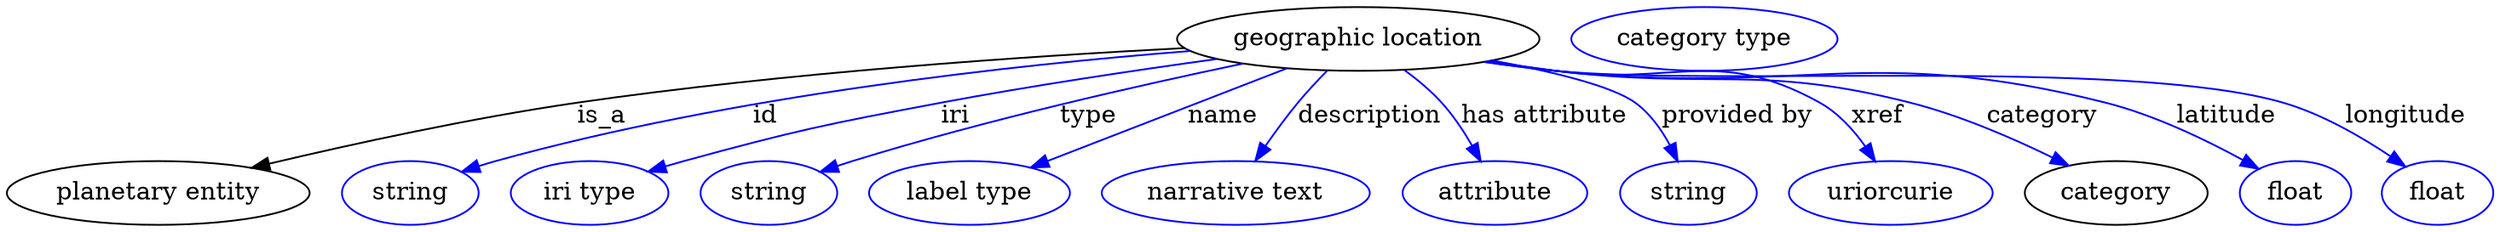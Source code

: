 digraph {
	graph [bb="0,0,1397.3,123"];
	node [label="\N"];
	"geographic location"	[height=0.5,
		label="geographic location",
		pos="759.14,105",
		width=2.8345];
	"planetary entity"	[height=0.5,
		pos="85.142,18",
		width=2.3651];
	"geographic location" -> "planetary entity"	[label=is_a,
		lp="334.14,61.5",
		pos="e,137.52,32.191 661.09,99.839 571.85,95.186 436.66,85.966 320.14,69 260.99,60.387 194.42,45.748 147.28,34.53"];
	id	[color=blue,
		height=0.5,
		label=string,
		pos="226.14,18",
		width=1.0652];
	"geographic location" -> id	[color=blue,
		label=id,
		lp="426.14,61.5",
		pos="e,255.13,29.99 664.67,98.157 565.82,90.336 406.85,72.909 274.14,36 271.03,35.135 267.84,34.172 264.64,33.155",
		style=solid];
	iri	[color=blue,
		height=0.5,
		label="iri type",
		pos="327.14,18",
		width=1.2277];
	"geographic location" -> iri	[color=blue,
		label=iri,
		lp="533.14,61.5",
		pos="e,360.43,29.938 679.55,93.641 634.16,87.347 576.3,78.673 525.14,69 460.63,56.801 444.51,53.205 381.14,36 377.56,35.029 373.87,33.974 \
370.17,32.883",
		style=solid];
	type	[color=blue,
		height=0.5,
		label=string,
		pos="428.14,18",
		width=1.0652];
	"geographic location" -> type	[color=blue,
		label=type,
		lp="607.14,61.5",
		pos="e,457.09,29.935 694.19,91.025 636.19,78.831 549.21,59.042 475.14,36 472.38,35.142 469.55,34.22 466.7,33.265",
		style=solid];
	name	[color=blue,
		height=0.5,
		label="label type",
		pos="541.14,18",
		width=1.5707];
	"geographic location" -> name	[color=blue,
		label=name,
		lp="684.14,61.5",
		pos="e,575.49,32.394 719.16,88.41 681.2,73.608 624.26,51.41 585.06,36.123",
		style=solid];
	description	[color=blue,
		height=0.5,
		label="narrative text",
		pos="691.14,18",
		width=2.0943];
	"geographic location" -> description	[color=blue,
		label=description,
		lp="764.64,61.5",
		pos="e,701.33,36.264 740.97,87.21 735.32,81.64 729.25,75.259 724.14,69 718.03,61.506 712,52.858 706.8,44.883",
		style=solid];
	"has attribute"	[color=blue,
		height=0.5,
		label=attribute,
		pos="836.14,18",
		width=1.4443];
	"geographic location" -> "has attribute"	[color=blue,
		label="has attribute",
		lp="863.14,61.5",
		pos="e,827.75,35.806 784.42,87.367 791.58,81.994 799.07,75.684 805.14,69 811.73,61.751 817.73,52.916 822.66,44.701",
		style=solid];
	"provided by"	[color=blue,
		height=0.5,
		label=string,
		pos="944.14,18",
		width=1.0652];
	"geographic location" -> "provided by"	[color=blue,
		label="provided by",
		lp="970.64,61.5",
		pos="e,938.11,35.857 834.21,92.77 866.99,86.721 900.95,78.54 914.14,69 922.45,62.987 928.89,53.899 933.63,45.113",
		style=solid];
	xref	[color=blue,
		height=0.5,
		label=uriorcurie,
		pos="1058.1,18",
		width=1.5887];
	"geographic location" -> xref	[color=blue,
		label=xref,
		lp="1049.6,61.5",
		pos="e,1049,35.829 832.54,92.44 845.07,90.557 857.98,88.676 870.14,87 935.35,78.017 959.47,100.72 1017.1,69 1027.7,63.201 1036.6,53.492 \
1043.4,44.165",
		style=solid];
	category	[height=0.5,
		pos="1185.1,18",
		width=1.4263];
	"geographic location" -> category	[color=blue,
		label=category,
		lp="1143.6,61.5",
		pos="e,1158.1,33.447 831.6,92.248 844.42,90.356 857.66,88.522 870.14,87 957.86,76.306 982.47,90.627 1068.1,69 1096.3,61.904 1126.3,48.941 \
1148.9,37.993",
		style=solid];
	latitude	[color=blue,
		height=0.5,
		label=float,
		pos="1286.1,18",
		width=0.86659];
	"geographic location" -> latitude	[color=blue,
		label=latitude,
		lp="1247.1,61.5",
		pos="e,1265.3,31.653 830.37,92.081 843.56,90.16 857.25,88.36 870.14,87 1006.9,72.571 1045.8,102.72 1179.1,69 1206.6,62.069 1235.5,48.1 \
1256.3,36.684",
		style=solid];
	longitude	[color=blue,
		height=0.5,
		label=float,
		pos="1366.1,18",
		width=0.86659];
	"geographic location" -> longitude	[color=blue,
		label=longitude,
		lp="1348.1,61.5",
		pos="e,1348,32.922 830.06,91.973 843.34,90.051 857.14,88.278 870.14,87 960.68,78.101 1191.8,94.387 1279.1,69 1300.9,62.683 1323,49.898 \
1339.4,38.837",
		style=solid];
	"named thing_category"	[color=blue,
		height=0.5,
		label="category type",
		pos="954.14,105",
		width=2.0762];
}
